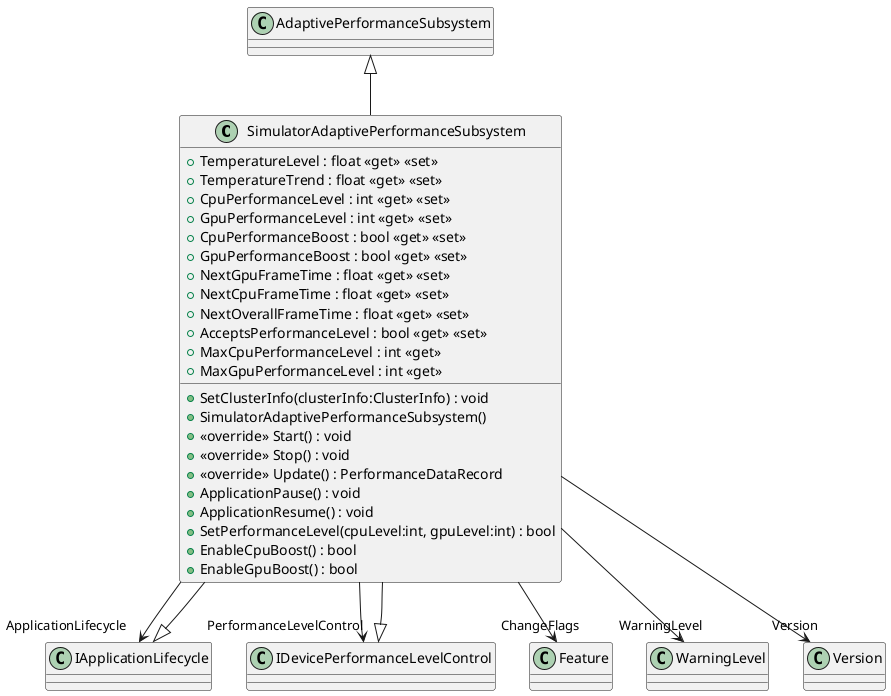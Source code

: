 @startuml
class SimulatorAdaptivePerformanceSubsystem {
    + TemperatureLevel : float <<get>> <<set>>
    + TemperatureTrend : float <<get>> <<set>>
    + CpuPerformanceLevel : int <<get>> <<set>>
    + GpuPerformanceLevel : int <<get>> <<set>>
    + CpuPerformanceBoost : bool <<get>> <<set>>
    + GpuPerformanceBoost : bool <<get>> <<set>>
    + NextGpuFrameTime : float <<get>> <<set>>
    + NextCpuFrameTime : float <<get>> <<set>>
    + NextOverallFrameTime : float <<get>> <<set>>
    + AcceptsPerformanceLevel : bool <<get>> <<set>>
    + SetClusterInfo(clusterInfo:ClusterInfo) : void
    + MaxCpuPerformanceLevel : int <<get>>
    + MaxGpuPerformanceLevel : int <<get>>
    + SimulatorAdaptivePerformanceSubsystem()
    + <<override>> Start() : void
    + <<override>> Stop() : void
    + <<override>> Update() : PerformanceDataRecord
    + ApplicationPause() : void
    + ApplicationResume() : void
    + SetPerformanceLevel(cpuLevel:int, gpuLevel:int) : bool
    + EnableCpuBoost() : bool
    + EnableGpuBoost() : bool
}
AdaptivePerformanceSubsystem <|-- SimulatorAdaptivePerformanceSubsystem
IApplicationLifecycle <|-- SimulatorAdaptivePerformanceSubsystem
IDevicePerformanceLevelControl <|-- SimulatorAdaptivePerformanceSubsystem
SimulatorAdaptivePerformanceSubsystem --> "ChangeFlags" Feature
SimulatorAdaptivePerformanceSubsystem --> "WarningLevel" WarningLevel
SimulatorAdaptivePerformanceSubsystem --> "Version" Version
SimulatorAdaptivePerformanceSubsystem --> "ApplicationLifecycle" IApplicationLifecycle
SimulatorAdaptivePerformanceSubsystem --> "PerformanceLevelControl" IDevicePerformanceLevelControl
@enduml
